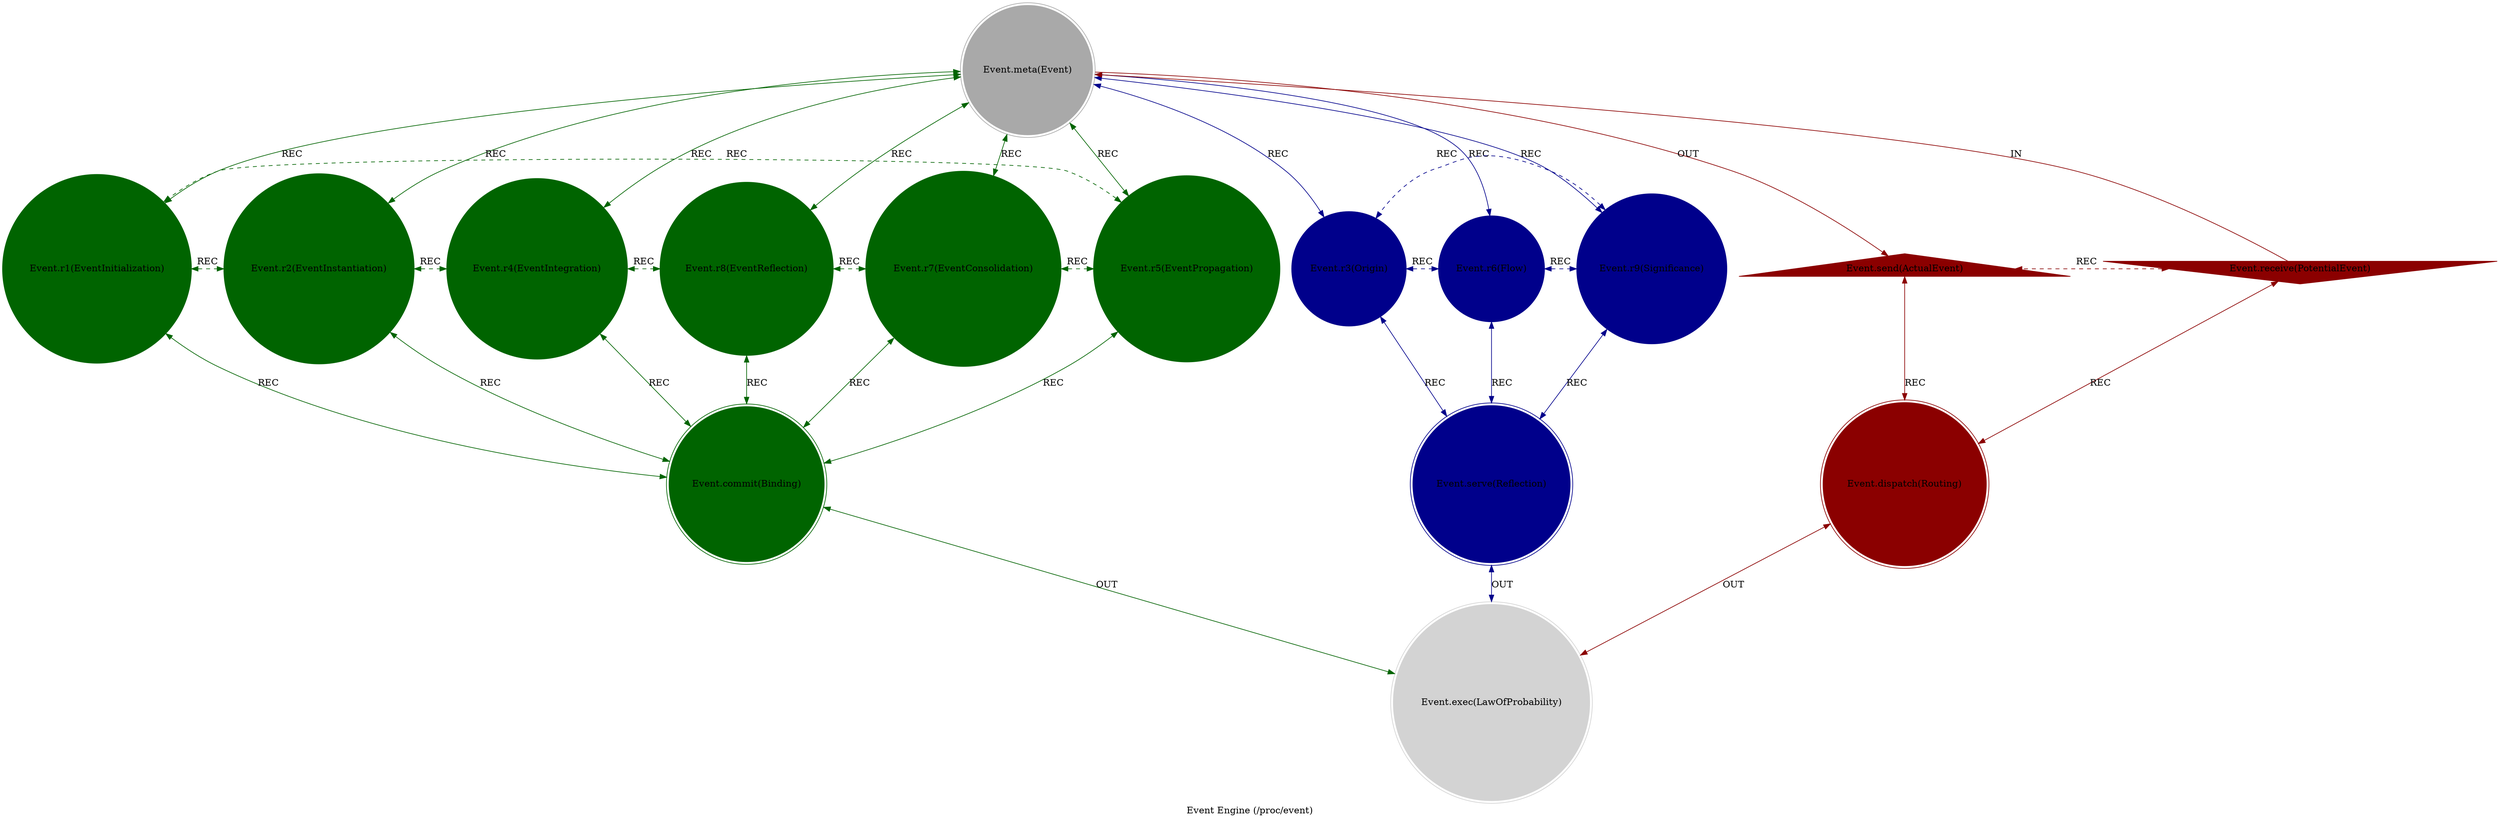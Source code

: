 strict digraph EventEngine {
    style = filled;
    color = lightgray;
    node [shape = circle; style = filled; color = lightgreen;];
    edge [color = darkgray;];
    label = "Event Engine (/proc/event)";
    comment = "The tremor of chance, a ripple without master; each fluctuation a seed of becoming, whispering of paths not yet walked.";
    
    spark_0_event_engine_t [label = "Event.meta(Event)";comment = "Abstract: TODO";shape = doublecircle;color = darkgray;];
    spark_1_event_engine_t [label = "Event.r1(EventInitialization)";comment = "Initiation: TODO";color = darkgreen;];
    spark_2_event_engine_t [label = "Event.r2(EventInstantiation)";comment = "Response: TODO";color = darkgreen;];
    spark_4_event_engine_t [label = "Event.r4(EventIntegration)";comment = "Integration: TODO";color = darkgreen;];
    spark_8_event_engine_t [label = "Event.r8(EventReflection)";comment = "Reflection: TODO";color = darkgreen;];
    spark_7_event_engine_t [label = "Event.r7(EventConsolidation)";comment = "Consolidation: TODO";color = darkgreen;];
    spark_5_event_engine_t [label = "Event.r5(EventPropagation)";comment = "Propagation: TODO";color = darkgreen;];
    spark_3_event_engine_t [label = "Event.r3(Origin)";comment = "Thesis: TODO";color = darkblue;];
    spark_6_event_engine_t [label = "Event.r6(Flow)";comment = "Antithesis: TODO";color = darkblue;];
    spark_9_event_engine_t [label = "Event.r9(Significance)";comment = "Synthesis: TODO";color = darkblue;];
    spark_a_event_engine_t [label = "Event.receive(PotentialEvent)";comment = "Potential: TODO";shape = invtriangle;color = darkred;];
    spark_b_event_engine_t [label = "Event.send(ActualEvent)";comment = "Manifest: TODO";shape = triangle;color = darkred;];
    spark_c_event_engine_t [label = "Event.dispatch(Routing)";comment = "Why-Who: TODO";shape = doublecircle;color = darkred;];
    spark_d_event_engine_t [label = "Event.commit(Binding)";comment = "What-How: TODO";shape = doublecircle;color = darkgreen;];
    spark_e_event_engine_t [label = "Event.serve(Reflection)";comment = "When-Where: TODO";shape = doublecircle;color = darkblue;];
    spark_f_event_engine_t [label = "Event.exec(LawOfProbability)";comment = "Which-Closure: TODO";shape = doublecircle;color = lightgray;];
    
    spark_a_event_engine_t -> spark_0_event_engine_t [label = "IN"; comment = "todo"; color = darkred; constraint = false;];
    spark_0_event_engine_t -> spark_b_event_engine_t [label = "OUT"; comment = "todo"; color = darkred;];
    spark_0_event_engine_t -> spark_3_event_engine_t [label = "REC"; comment = "todo"; color = darkblue; dir = both;];
    spark_0_event_engine_t -> spark_6_event_engine_t [label = "REC"; comment = "todo"; color = darkblue; dir = both;];
    spark_0_event_engine_t -> spark_9_event_engine_t [label = "REC"; comment = "todo"; color = darkblue; dir = both;];
    spark_0_event_engine_t -> spark_1_event_engine_t [label = "REC"; comment = "todo"; color = darkgreen; dir = both;];
    spark_0_event_engine_t -> spark_2_event_engine_t [label = "REC"; comment = "todo"; color = darkgreen; dir = both;];
    spark_0_event_engine_t -> spark_4_event_engine_t [label = "REC"; comment = "todo"; color = darkgreen; dir = both;];
    spark_0_event_engine_t -> spark_8_event_engine_t [label = "REC"; comment = "todo"; color = darkgreen; dir = both;];
    spark_0_event_engine_t -> spark_7_event_engine_t [label = "REC"; comment = "todo"; color = darkgreen; dir = both;];
    spark_0_event_engine_t -> spark_5_event_engine_t [label = "REC"; comment = "todo"; color = darkgreen; dir = both;];
    
    spark_a_event_engine_t -> spark_c_event_engine_t [label = "REC"; comment = "todo"; color = darkred; dir = both;];
    spark_b_event_engine_t -> spark_c_event_engine_t [label = "REC"; comment = "todo"; color = darkred; dir = both;];
    spark_1_event_engine_t -> spark_d_event_engine_t [label = "REC"; comment = "todo"; color = darkgreen; dir = both;];
    spark_2_event_engine_t -> spark_d_event_engine_t [label = "REC"; comment = "todo"; color = darkgreen; dir = both;];
    spark_4_event_engine_t -> spark_d_event_engine_t [label = "REC"; comment = "todo"; color = darkgreen; dir = both;];
    spark_8_event_engine_t -> spark_d_event_engine_t [label = "REC"; comment = "todo"; color = darkgreen; dir = both;];
    spark_7_event_engine_t -> spark_d_event_engine_t [label = "REC"; comment = "todo"; color = darkgreen; dir = both;];
    spark_5_event_engine_t -> spark_d_event_engine_t [label = "REC"; comment = "todo"; color = darkgreen; dir = both;];
    spark_3_event_engine_t -> spark_e_event_engine_t [label = "REC"; comment = "todo"; color = darkblue; dir = both;];
    spark_6_event_engine_t -> spark_e_event_engine_t [label = "REC"; comment = "todo"; color = darkblue; dir = both;];
    spark_9_event_engine_t -> spark_e_event_engine_t [label = "REC"; comment = "todo"; color = darkblue; dir = both;];
    
    spark_1_event_engine_t -> spark_2_event_engine_t [label = "REC"; comment = "todo"; color = darkgreen; dir = both; style = dashed; constraint = false;];
    spark_2_event_engine_t -> spark_4_event_engine_t [label = "REC"; comment = "todo"; color = darkgreen; dir = both; style = dashed; constraint = false;];
    spark_4_event_engine_t -> spark_8_event_engine_t [label = "REC"; comment = "todo"; color = darkgreen; dir = both; style = dashed; constraint = false;];
    spark_8_event_engine_t -> spark_7_event_engine_t [label = "REC"; comment = "todo"; color = darkgreen; dir = both; style = dashed; constraint = false;];
    spark_7_event_engine_t -> spark_5_event_engine_t [label = "REC"; comment = "todo"; color = darkgreen; dir = both; style = dashed; constraint = false;];
    spark_5_event_engine_t -> spark_1_event_engine_t [label = "REC"; comment = "todo"; color = darkgreen; dir = both; style = dashed; constraint = false;];
    spark_3_event_engine_t -> spark_6_event_engine_t [label = "REC"; comment = "todo"; color = darkblue; dir = both; style = dashed; constraint = false;];
    spark_6_event_engine_t -> spark_9_event_engine_t [label = "REC"; comment = "todo"; color = darkblue; dir = both; style = dashed; constraint = false;];
    spark_9_event_engine_t -> spark_3_event_engine_t [label = "REC"; comment = "todo"; color = darkblue; dir = both; style = dashed; constraint = false;];
    spark_a_event_engine_t -> spark_b_event_engine_t [label = "REC"; comment = "todo"; color = darkred; dir = both; style = dashed; constraint = false;];
    
    spark_c_event_engine_t -> spark_f_event_engine_t [label = "OUT"; comment = "todo"; color = darkred; dir = both;];
    spark_d_event_engine_t -> spark_f_event_engine_t [label = "OUT"; comment = "todo"; color = darkgreen; dir = both;];
    spark_e_event_engine_t -> spark_f_event_engine_t [label = "OUT"; comment = "todo"; color = darkblue; dir = both;];
}
